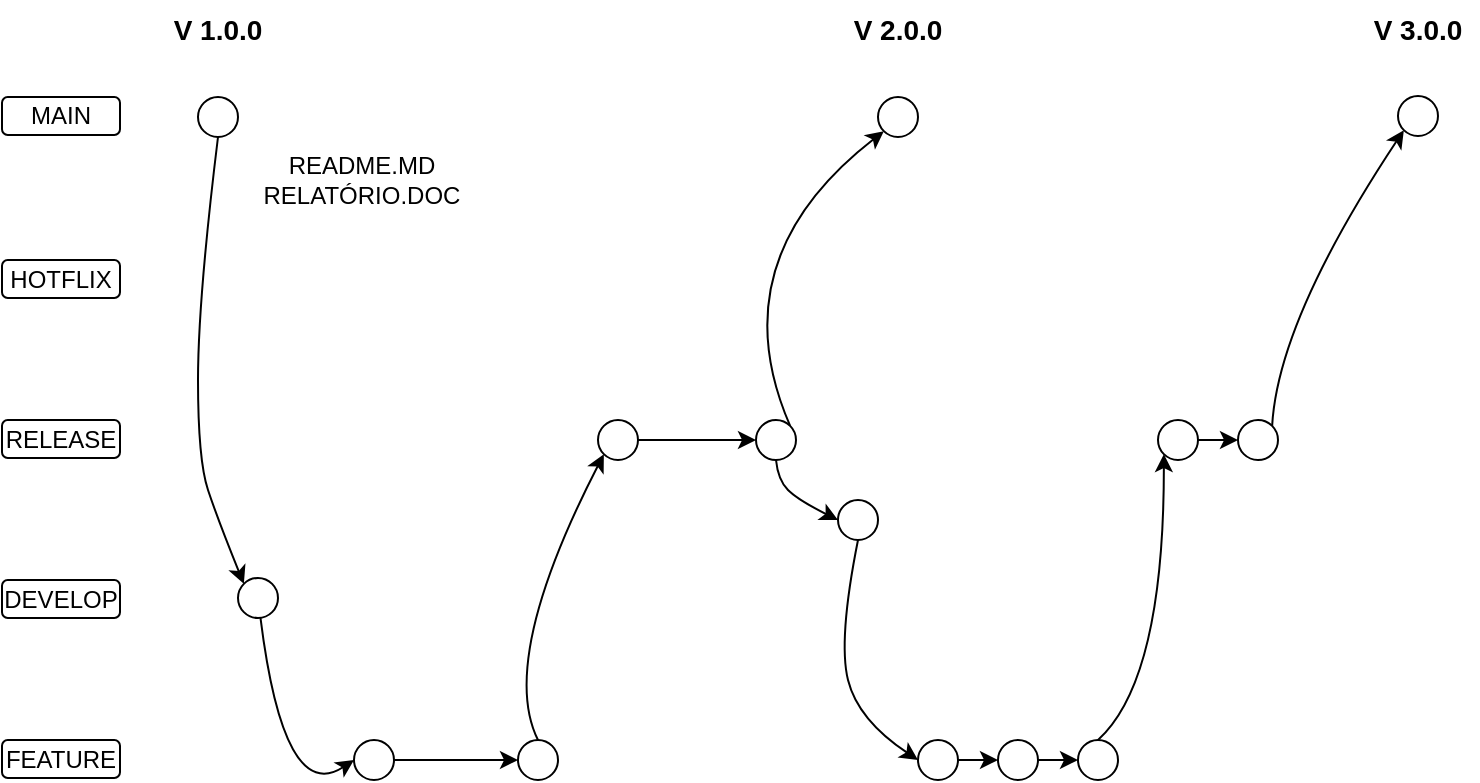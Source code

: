 <mxfile version="24.2.0" type="github">
  <diagram id="kgpKYQtTHZ0yAKxKKP6v" name="Page-1">
    <mxGraphModel dx="1002" dy="535" grid="1" gridSize="10" guides="1" tooltips="1" connect="1" arrows="1" fold="1" page="1" pageScale="1" pageWidth="850" pageHeight="1100" math="0" shadow="0">
      <root>
        <mxCell id="0" />
        <mxCell id="1" parent="0" />
        <mxCell id="GGneZskkizOzukn-kg46-2" value="MAIN" style="rounded=1;whiteSpace=wrap;html=1;" vertex="1" parent="1">
          <mxGeometry x="32" y="48.5" width="59" height="19" as="geometry" />
        </mxCell>
        <mxCell id="GGneZskkizOzukn-kg46-3" value="HOTFLIX" style="rounded=1;whiteSpace=wrap;html=1;" vertex="1" parent="1">
          <mxGeometry x="32" y="130" width="59" height="19" as="geometry" />
        </mxCell>
        <mxCell id="GGneZskkizOzukn-kg46-4" value="RELEASE" style="rounded=1;whiteSpace=wrap;html=1;" vertex="1" parent="1">
          <mxGeometry x="32" y="210" width="59" height="19" as="geometry" />
        </mxCell>
        <mxCell id="GGneZskkizOzukn-kg46-5" value="DEVELOP" style="rounded=1;whiteSpace=wrap;html=1;" vertex="1" parent="1">
          <mxGeometry x="32" y="290" width="59" height="19" as="geometry" />
        </mxCell>
        <mxCell id="GGneZskkizOzukn-kg46-6" value="FEATURE" style="rounded=1;whiteSpace=wrap;html=1;" vertex="1" parent="1">
          <mxGeometry x="32" y="370" width="59" height="19" as="geometry" />
        </mxCell>
        <mxCell id="GGneZskkizOzukn-kg46-7" value="" style="ellipse;whiteSpace=wrap;html=1;aspect=fixed;" vertex="1" parent="1">
          <mxGeometry x="130" y="48.5" width="20" height="20" as="geometry" />
        </mxCell>
        <mxCell id="GGneZskkizOzukn-kg46-8" value="V 1.0.0" style="text;html=1;align=center;verticalAlign=middle;whiteSpace=wrap;rounded=0;fontSize=14;fontStyle=1" vertex="1" parent="1">
          <mxGeometry x="110" width="60" height="30" as="geometry" />
        </mxCell>
        <mxCell id="GGneZskkizOzukn-kg46-9" value="README.MD&lt;div style=&quot;font-size: 12px;&quot;&gt;RELATÓRIO.DOC&lt;/div&gt;" style="text;html=1;align=center;verticalAlign=middle;whiteSpace=wrap;rounded=0;fontSize=12;" vertex="1" parent="1">
          <mxGeometry x="187" y="80" width="50" height="19" as="geometry" />
        </mxCell>
        <mxCell id="GGneZskkizOzukn-kg46-14" value="" style="curved=1;endArrow=classic;html=1;rounded=0;exitX=0.5;exitY=1;exitDx=0;exitDy=0;entryX=0;entryY=0;entryDx=0;entryDy=0;" edge="1" parent="1" source="GGneZskkizOzukn-kg46-7" target="GGneZskkizOzukn-kg46-15">
          <mxGeometry width="50" height="50" relative="1" as="geometry">
            <mxPoint x="241" y="230" as="sourcePoint" />
            <mxPoint x="361" y="405" as="targetPoint" />
            <Array as="points">
              <mxPoint x="130" y="150" />
              <mxPoint x="130" y="230" />
              <mxPoint x="140" y="260" />
            </Array>
          </mxGeometry>
        </mxCell>
        <mxCell id="GGneZskkizOzukn-kg46-15" value="" style="ellipse;whiteSpace=wrap;html=1;aspect=fixed;" vertex="1" parent="1">
          <mxGeometry x="150" y="289" width="20" height="20" as="geometry" />
        </mxCell>
        <mxCell id="GGneZskkizOzukn-kg46-16" value="" style="curved=1;endArrow=classic;html=1;rounded=0;entryX=0;entryY=0.5;entryDx=0;entryDy=0;" edge="1" parent="1" source="GGneZskkizOzukn-kg46-15" target="GGneZskkizOzukn-kg46-17">
          <mxGeometry width="50" height="50" relative="1" as="geometry">
            <mxPoint x="381" y="455" as="sourcePoint" />
            <mxPoint x="491" y="405" as="targetPoint" />
            <Array as="points">
              <mxPoint x="173" y="403" />
            </Array>
          </mxGeometry>
        </mxCell>
        <mxCell id="GGneZskkizOzukn-kg46-23" style="edgeStyle=orthogonalEdgeStyle;rounded=0;orthogonalLoop=1;jettySize=auto;html=1;exitX=1;exitY=0.5;exitDx=0;exitDy=0;entryX=0;entryY=0.5;entryDx=0;entryDy=0;" edge="1" parent="1" source="GGneZskkizOzukn-kg46-17" target="GGneZskkizOzukn-kg46-22">
          <mxGeometry relative="1" as="geometry" />
        </mxCell>
        <mxCell id="GGneZskkizOzukn-kg46-17" value="" style="ellipse;whiteSpace=wrap;html=1;aspect=fixed;" vertex="1" parent="1">
          <mxGeometry x="208" y="370" width="20" height="20" as="geometry" />
        </mxCell>
        <mxCell id="GGneZskkizOzukn-kg46-22" value="" style="ellipse;whiteSpace=wrap;html=1;aspect=fixed;" vertex="1" parent="1">
          <mxGeometry x="290" y="370" width="20" height="20" as="geometry" />
        </mxCell>
        <mxCell id="GGneZskkizOzukn-kg46-28" style="edgeStyle=orthogonalEdgeStyle;rounded=0;orthogonalLoop=1;jettySize=auto;html=1;exitX=1;exitY=0.5;exitDx=0;exitDy=0;entryX=0;entryY=0.5;entryDx=0;entryDy=0;" edge="1" parent="1" source="GGneZskkizOzukn-kg46-24" target="GGneZskkizOzukn-kg46-27">
          <mxGeometry relative="1" as="geometry" />
        </mxCell>
        <mxCell id="GGneZskkizOzukn-kg46-24" value="" style="ellipse;whiteSpace=wrap;html=1;aspect=fixed;" vertex="1" parent="1">
          <mxGeometry x="330" y="210" width="20" height="20" as="geometry" />
        </mxCell>
        <mxCell id="GGneZskkizOzukn-kg46-26" value="" style="curved=1;endArrow=classic;html=1;rounded=0;entryX=0;entryY=1;entryDx=0;entryDy=0;exitX=0.5;exitY=0;exitDx=0;exitDy=0;" edge="1" parent="1" source="GGneZskkizOzukn-kg46-22" target="GGneZskkizOzukn-kg46-24">
          <mxGeometry width="50" height="50" relative="1" as="geometry">
            <mxPoint x="367" y="423" as="sourcePoint" />
            <mxPoint x="417" y="373" as="targetPoint" />
            <Array as="points">
              <mxPoint x="280" y="330" />
            </Array>
          </mxGeometry>
        </mxCell>
        <mxCell id="GGneZskkizOzukn-kg46-27" value="" style="ellipse;whiteSpace=wrap;html=1;aspect=fixed;" vertex="1" parent="1">
          <mxGeometry x="409" y="210" width="20" height="20" as="geometry" />
        </mxCell>
        <mxCell id="GGneZskkizOzukn-kg46-29" value="" style="ellipse;whiteSpace=wrap;html=1;aspect=fixed;" vertex="1" parent="1">
          <mxGeometry x="470" y="48.5" width="20" height="20" as="geometry" />
        </mxCell>
        <mxCell id="GGneZskkizOzukn-kg46-30" value="" style="curved=1;endArrow=classic;html=1;rounded=0;exitX=1;exitY=0;exitDx=0;exitDy=0;entryX=0;entryY=1;entryDx=0;entryDy=0;" edge="1" parent="1" source="GGneZskkizOzukn-kg46-27" target="GGneZskkizOzukn-kg46-29">
          <mxGeometry width="50" height="50" relative="1" as="geometry">
            <mxPoint x="513" y="223" as="sourcePoint" />
            <mxPoint x="553" y="123" as="targetPoint" />
            <Array as="points">
              <mxPoint x="390" y="130" />
            </Array>
          </mxGeometry>
        </mxCell>
        <mxCell id="GGneZskkizOzukn-kg46-31" value="&lt;font style=&quot;font-size: 14px;&quot;&gt;&lt;b&gt;V 2.0.0&lt;/b&gt;&lt;/font&gt;" style="text;html=1;align=center;verticalAlign=middle;whiteSpace=wrap;rounded=0;" vertex="1" parent="1">
          <mxGeometry x="450" width="60" height="30" as="geometry" />
        </mxCell>
        <mxCell id="GGneZskkizOzukn-kg46-32" value="" style="ellipse;whiteSpace=wrap;html=1;aspect=fixed;" vertex="1" parent="1">
          <mxGeometry x="450" y="250" width="20" height="20" as="geometry" />
        </mxCell>
        <mxCell id="GGneZskkizOzukn-kg46-33" value="" style="curved=1;endArrow=classic;html=1;rounded=0;exitX=0.5;exitY=1;exitDx=0;exitDy=0;entryX=0;entryY=0.5;entryDx=0;entryDy=0;" edge="1" parent="1" source="GGneZskkizOzukn-kg46-27" target="GGneZskkizOzukn-kg46-32">
          <mxGeometry width="50" height="50" relative="1" as="geometry">
            <mxPoint x="513" y="283" as="sourcePoint" />
            <mxPoint x="543" y="220" as="targetPoint" />
            <Array as="points">
              <mxPoint x="420" y="240" />
              <mxPoint x="430" y="250" />
            </Array>
          </mxGeometry>
        </mxCell>
        <mxCell id="GGneZskkizOzukn-kg46-37" style="edgeStyle=orthogonalEdgeStyle;rounded=0;orthogonalLoop=1;jettySize=auto;html=1;exitX=1;exitY=0.5;exitDx=0;exitDy=0;entryX=0;entryY=0.5;entryDx=0;entryDy=0;" edge="1" parent="1" source="GGneZskkizOzukn-kg46-34" target="GGneZskkizOzukn-kg46-35">
          <mxGeometry relative="1" as="geometry" />
        </mxCell>
        <mxCell id="GGneZskkizOzukn-kg46-34" value="" style="ellipse;whiteSpace=wrap;html=1;aspect=fixed;" vertex="1" parent="1">
          <mxGeometry x="490" y="370" width="20" height="20" as="geometry" />
        </mxCell>
        <mxCell id="GGneZskkizOzukn-kg46-38" style="edgeStyle=orthogonalEdgeStyle;rounded=0;orthogonalLoop=1;jettySize=auto;html=1;exitX=1;exitY=0.5;exitDx=0;exitDy=0;entryX=0;entryY=0.5;entryDx=0;entryDy=0;" edge="1" parent="1" source="GGneZskkizOzukn-kg46-35" target="GGneZskkizOzukn-kg46-36">
          <mxGeometry relative="1" as="geometry" />
        </mxCell>
        <mxCell id="GGneZskkizOzukn-kg46-35" value="" style="ellipse;whiteSpace=wrap;html=1;aspect=fixed;" vertex="1" parent="1">
          <mxGeometry x="530" y="370" width="20" height="20" as="geometry" />
        </mxCell>
        <mxCell id="GGneZskkizOzukn-kg46-36" value="" style="ellipse;whiteSpace=wrap;html=1;aspect=fixed;" vertex="1" parent="1">
          <mxGeometry x="570" y="370" width="20" height="20" as="geometry" />
        </mxCell>
        <mxCell id="GGneZskkizOzukn-kg46-42" style="edgeStyle=orthogonalEdgeStyle;rounded=0;orthogonalLoop=1;jettySize=auto;html=1;exitX=0.5;exitY=1;exitDx=0;exitDy=0;" edge="1" parent="1" source="GGneZskkizOzukn-kg46-5" target="GGneZskkizOzukn-kg46-5">
          <mxGeometry relative="1" as="geometry" />
        </mxCell>
        <mxCell id="GGneZskkizOzukn-kg46-45" value="" style="curved=1;endArrow=classic;html=1;rounded=0;exitX=0.5;exitY=1;exitDx=0;exitDy=0;entryX=0;entryY=0.5;entryDx=0;entryDy=0;" edge="1" parent="1" source="GGneZskkizOzukn-kg46-32" target="GGneZskkizOzukn-kg46-34">
          <mxGeometry width="50" height="50" relative="1" as="geometry">
            <mxPoint x="473" y="290" as="sourcePoint" />
            <mxPoint x="523" y="240" as="targetPoint" />
            <Array as="points">
              <mxPoint x="450" y="320" />
              <mxPoint x="460" y="360" />
            </Array>
          </mxGeometry>
        </mxCell>
        <mxCell id="GGneZskkizOzukn-kg46-50" style="edgeStyle=orthogonalEdgeStyle;rounded=0;orthogonalLoop=1;jettySize=auto;html=1;exitX=1;exitY=0.5;exitDx=0;exitDy=0;entryX=0;entryY=0.5;entryDx=0;entryDy=0;" edge="1" parent="1" source="GGneZskkizOzukn-kg46-46" target="GGneZskkizOzukn-kg46-49">
          <mxGeometry relative="1" as="geometry" />
        </mxCell>
        <mxCell id="GGneZskkizOzukn-kg46-46" value="" style="ellipse;whiteSpace=wrap;html=1;aspect=fixed;" vertex="1" parent="1">
          <mxGeometry x="610" y="210" width="20" height="20" as="geometry" />
        </mxCell>
        <mxCell id="GGneZskkizOzukn-kg46-48" value="" style="curved=1;endArrow=classic;html=1;rounded=0;exitX=0.5;exitY=0;exitDx=0;exitDy=0;entryX=0;entryY=1;entryDx=0;entryDy=0;" edge="1" parent="1" source="GGneZskkizOzukn-kg46-36" target="GGneZskkizOzukn-kg46-46">
          <mxGeometry width="50" height="50" relative="1" as="geometry">
            <mxPoint x="595" y="359" as="sourcePoint" />
            <mxPoint x="645" y="309" as="targetPoint" />
            <Array as="points">
              <mxPoint x="613" y="340" />
            </Array>
          </mxGeometry>
        </mxCell>
        <mxCell id="GGneZskkizOzukn-kg46-49" value="" style="ellipse;whiteSpace=wrap;html=1;aspect=fixed;" vertex="1" parent="1">
          <mxGeometry x="650" y="210" width="20" height="20" as="geometry" />
        </mxCell>
        <mxCell id="lb7EW3NTW3mtEFrssbxu-1" value="" style="curved=1;endArrow=classic;html=1;rounded=0;exitX=1;exitY=0;exitDx=0;exitDy=0;entryX=0;entryY=1;entryDx=0;entryDy=0;" edge="1" parent="1" source="GGneZskkizOzukn-kg46-49" target="lb7EW3NTW3mtEFrssbxu-2">
          <mxGeometry width="50" height="50" relative="1" as="geometry">
            <mxPoint x="670" y="210" as="sourcePoint" />
            <mxPoint x="730" y="70" as="targetPoint" />
            <Array as="points">
              <mxPoint x="670" y="160" />
            </Array>
          </mxGeometry>
        </mxCell>
        <mxCell id="lb7EW3NTW3mtEFrssbxu-2" value="" style="ellipse;whiteSpace=wrap;html=1;aspect=fixed;" vertex="1" parent="1">
          <mxGeometry x="730" y="48" width="20" height="20" as="geometry" />
        </mxCell>
        <mxCell id="lb7EW3NTW3mtEFrssbxu-3" value="&lt;b&gt;&lt;font style=&quot;font-size: 14px;&quot;&gt;V 3.0.0&lt;/font&gt;&lt;/b&gt;" style="text;html=1;align=center;verticalAlign=middle;whiteSpace=wrap;rounded=0;" vertex="1" parent="1">
          <mxGeometry x="710" width="60" height="30" as="geometry" />
        </mxCell>
      </root>
    </mxGraphModel>
  </diagram>
</mxfile>
